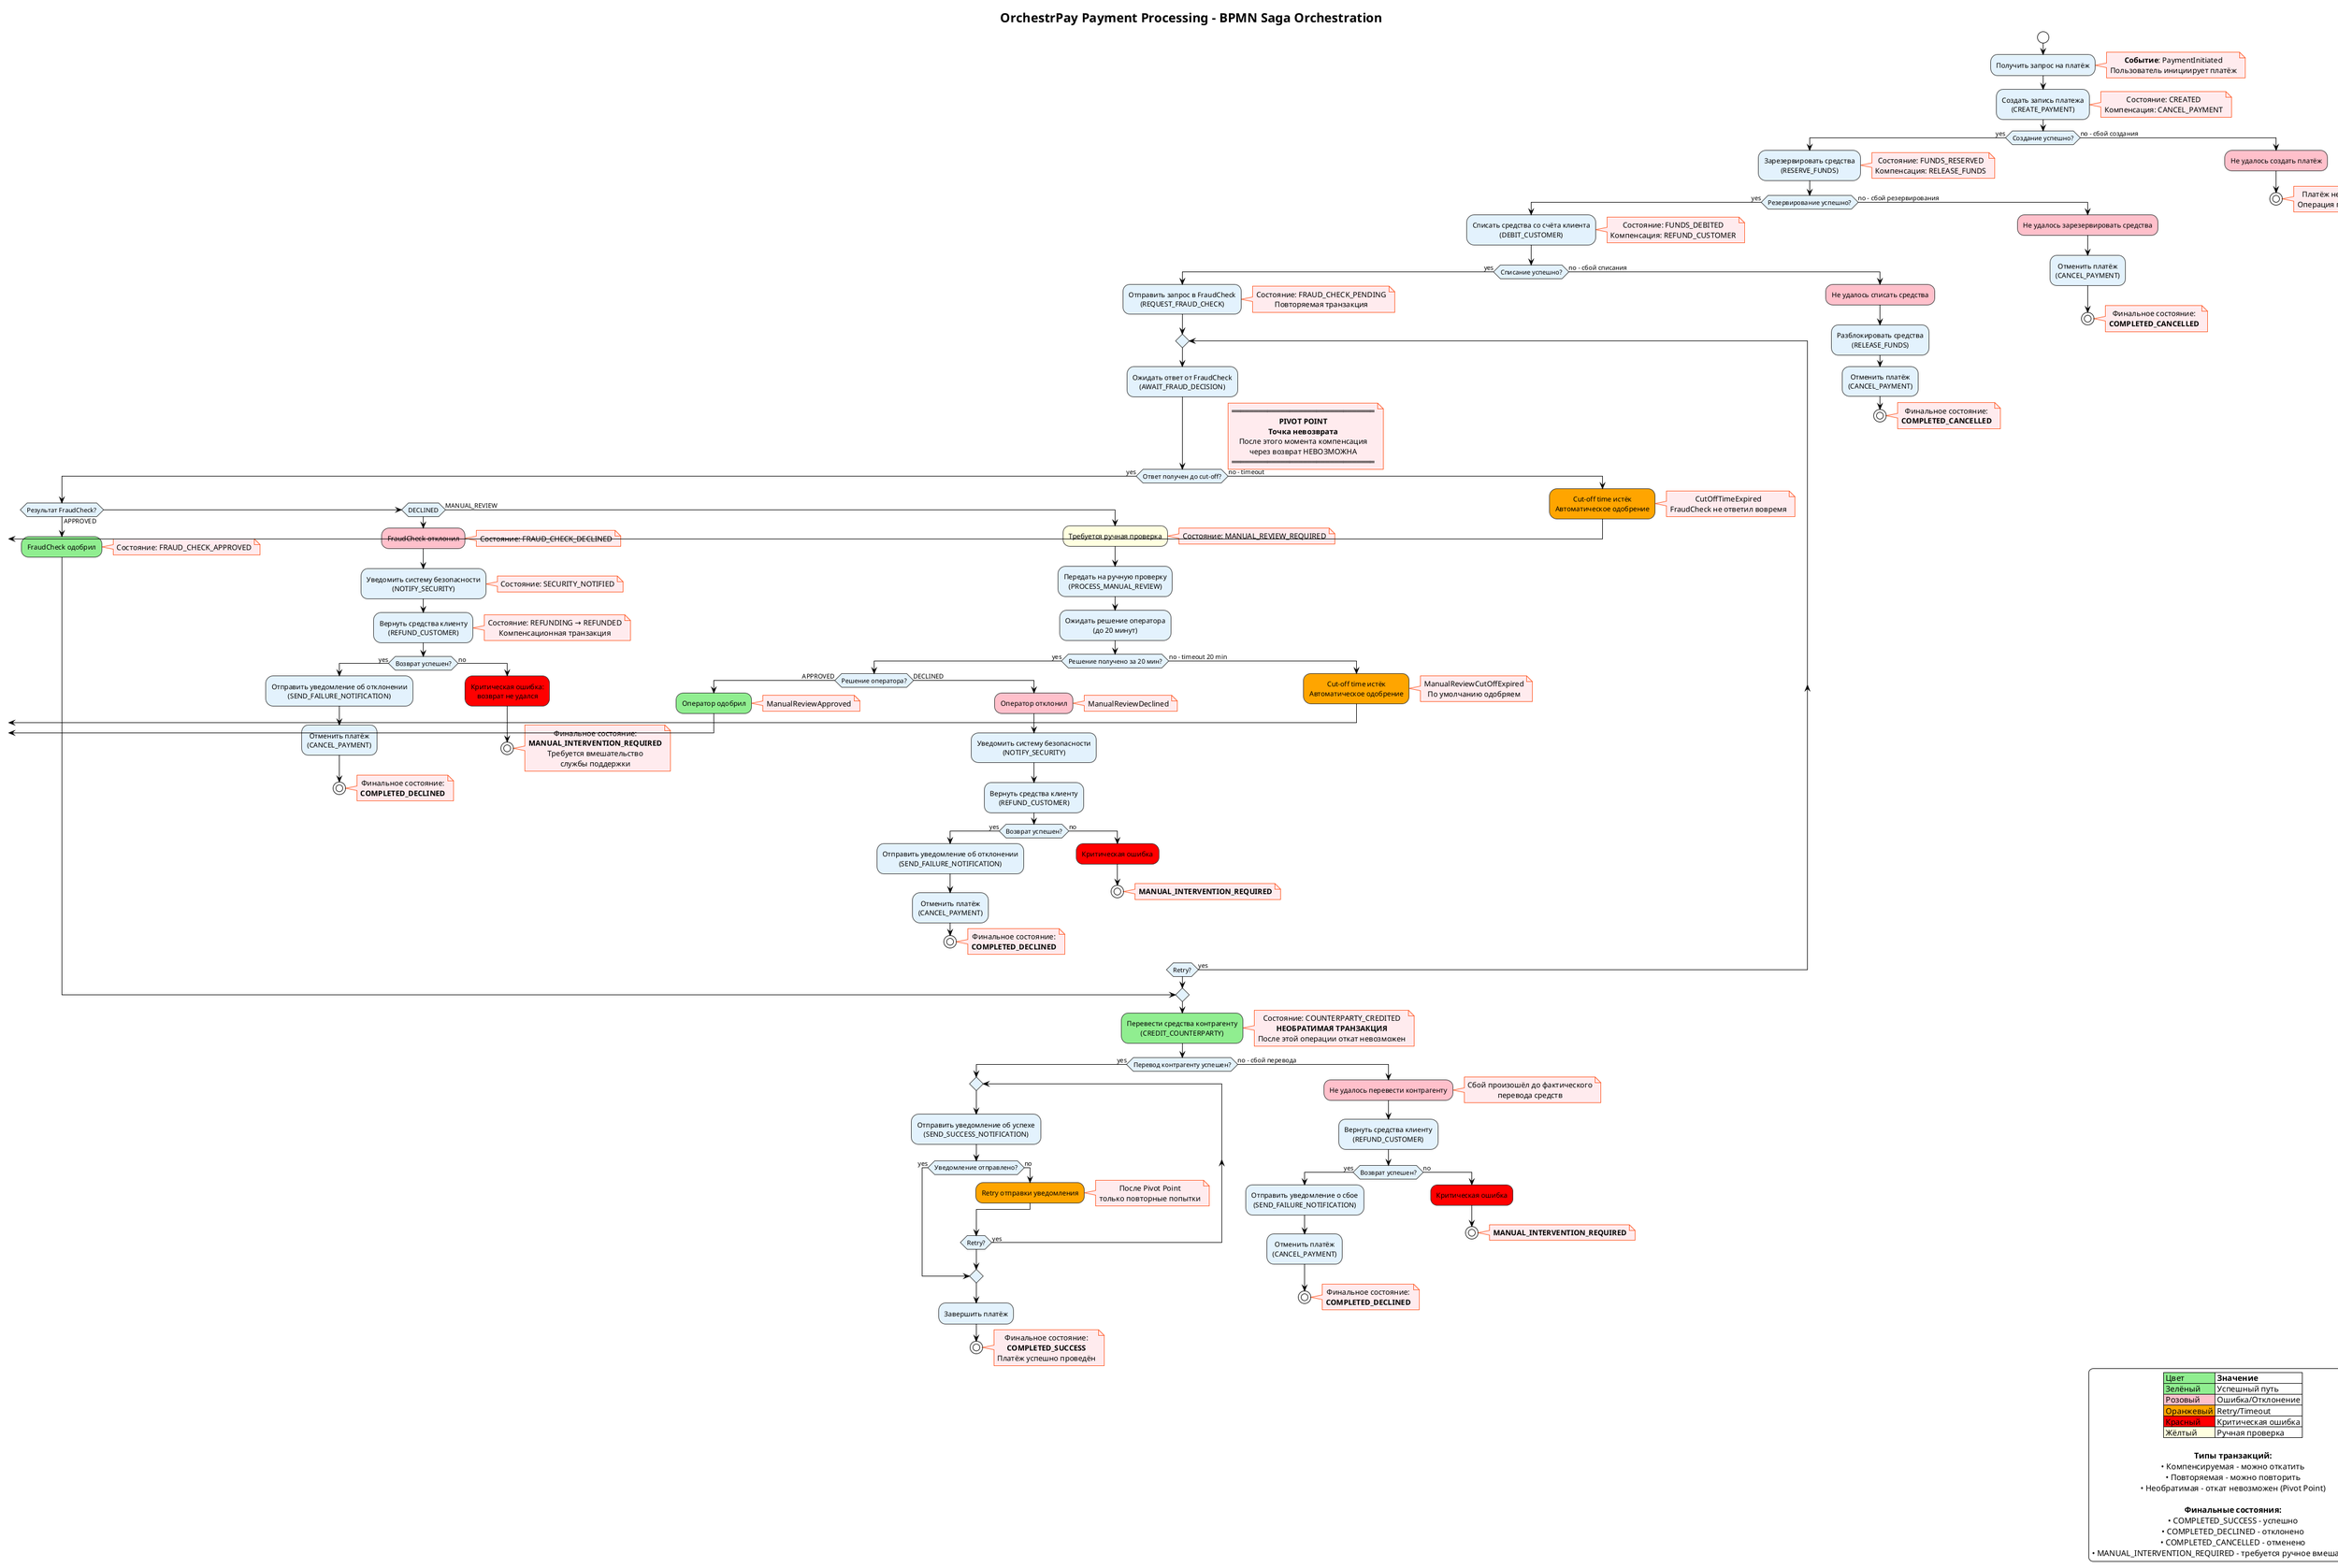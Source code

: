 @startuml Payment Saga BPMN Process
!theme plain
skinparam defaultTextAlignment center
skinparam activityBorderColor #333333
skinparam activityBackgroundColor #E3F2FD
skinparam noteBorderColor #FF5722
skinparam noteBackgroundColor #FFEBEE

title OrchestrPay Payment Processing - BPMN Saga Orchestration

start

:Получить запрос на платёж;
note right
  **Событие**: PaymentInitiated
  Пользователь инициирует платёж
end note

:Создать запись платежа
(CREATE_PAYMENT);
note right
  Состояние: CREATED
  Компенсация: CANCEL_PAYMENT
end note

if (Создание успешно?) then (yes)

  :Зарезервировать средства
  (RESERVE_FUNDS);
  note right
    Состояние: FUNDS_RESERVED
    Компенсация: RELEASE_FUNDS
  end note

  if (Резервирование успешно?) then (yes)

    :Списать средства со счёта клиента
    (DEBIT_CUSTOMER);
    note right
      Состояние: FUNDS_DEBITED
      Компенсация: REFUND_CUSTOMER
    end note

    if (Списание успешно?) then (yes)

      :Отправить запрос в FraudCheck
      (REQUEST_FRAUD_CHECK);
      note right
        Состояние: FRAUD_CHECK_PENDING
        Повторяемая транзакция
      end note

      repeat
        :Ожидать ответ от FraudCheck
        (AWAIT_FRAUD_DECISION);

        if (Ответ получен до cut-off?) then (yes)

          if (Результат FraudCheck?) then (APPROVED)
            #LightGreen:FraudCheck одобрил;
            note right: Состояние: FRAUD_CHECK_APPROVED
            break

          elseif (DECLINED) then
            #Pink:FraudCheck отклонил;
            note right: Состояние: FRAUD_CHECK_DECLINED

            :Уведомить систему безопасности
            (NOTIFY_SECURITY);
            note right: Состояние: SECURITY_NOTIFIED

            :Вернуть средства клиенту
            (REFUND_CUSTOMER);
            note right
              Состояние: REFUNDING → REFUNDED
              Компенсационная транзакция
            end note

            if (Возврат успешен?) then (yes)
              :Отправить уведомление об отклонении
              (SEND_FAILURE_NOTIFICATION);

              :Отменить платёж
              (CANCEL_PAYMENT);

              stop
              note right
                Финальное состояние:
                **COMPLETED_DECLINED**
              end note

            else (no)
              #Red:Критическая ошибка:
              возврат не удался;

              stop
              note right
                Финальное состояние:
                **MANUAL_INTERVENTION_REQUIRED**
                Требуется вмешательство
                службы поддержки
              end note
            endif

          else (MANUAL_REVIEW)
            #LightYellow:Требуется ручная проверка;
            note right
              Состояние: MANUAL_REVIEW_REQUIRED
            end note

            :Передать на ручную проверку
            (PROCESS_MANUAL_REVIEW);

            :Ожидать решение оператора
            (до 20 минут);

            if (Решение получено за 20 мин?) then (yes)

              if (Решение оператора?) then (APPROVED)
                #LightGreen:Оператор одобрил;
                note right: ManualReviewApproved
                break

              else (DECLINED)
                #Pink:Оператор отклонил;
                note right: ManualReviewDeclined

                :Уведомить систему безопасности
                (NOTIFY_SECURITY);

                :Вернуть средства клиенту
                (REFUND_CUSTOMER);

                if (Возврат успешен?) then (yes)
                  :Отправить уведомление об отклонении
                  (SEND_FAILURE_NOTIFICATION);

                  :Отменить платёж
                  (CANCEL_PAYMENT);

                  stop
                  note right
                    Финальное состояние:
                    **COMPLETED_DECLINED**
                  end note

                else (no)
                  #Red:Критическая ошибка;
                  stop
                  note right
                    **MANUAL_INTERVENTION_REQUIRED**
                  end note
                endif
              endif

            else (no - timeout 20 min)
              #Orange:Cut-off time истёк
              Автоматическое одобрение;
              note right
                ManualReviewCutOffExpired
                По умолчанию одобряем
              end note
              break
            endif
          endif

        else (no - timeout)
          #Orange:Cut-off time истёк
          Автоматическое одобрение;
          note right
            CutOffTimeExpired
            FraudCheck не ответил вовремя
          end note
          break
        endif

      repeat while (Retry?) is (yes)

      ' === PIVOT POINT - ТОЧКА НЕВОЗВРАТА ===

      note right
        ════════════════════════════════
        **PIVOT POINT**
        **Точка невозврата**
        После этого момента компенсация
        через возврат НЕВОЗМОЖНА
        ════════════════════════════════
      end note

      #LightGreen:Перевести средства контрагенту
      (CREDIT_COUNTERPARTY);
      note right
        Состояние: COUNTERPARTY_CREDITED
        **НЕОБРАТИМАЯ ТРАНЗАКЦИЯ**
        После этой операции откат невозможен
      end note

      if (Перевод контрагенту успешен?) then (yes)

        ' После Pivot Point только retry, без компенсации
        repeat
          :Отправить уведомление об успехе
          (SEND_SUCCESS_NOTIFICATION);

          if (Уведомление отправлено?) then (yes)
            break
          else (no)
            #Orange:Retry отправки уведомления;
            note right
              После Pivot Point
              только повторные попытки
            end note
          endif
        repeat while (Retry?) is (yes)

        :Завершить платёж;

        stop
        note right
          Финальное состояние:
          **COMPLETED_SUCCESS**
          Платёж успешно проведён
        end note

      else (no - сбой перевода)
        ' Сбой ДО фактического перевода
        #Pink:Не удалось перевести контрагенту;
        note right
          Сбой произошёл до фактического
          перевода средств
        end note

        :Вернуть средства клиенту
        (REFUND_CUSTOMER);

        if (Возврат успешен?) then (yes)
          :Отправить уведомление о сбое
          (SEND_FAILURE_NOTIFICATION);

          :Отменить платёж
          (CANCEL_PAYMENT);

          stop
          note right
            Финальное состояние:
            **COMPLETED_DECLINED**
          end note

        else (no)
          #Red:Критическая ошибка;
          stop
          note right
            **MANUAL_INTERVENTION_REQUIRED**
          end note
        endif
      endif

    else (no - сбой списания)
      #Pink:Не удалось списать средства;

      :Разблокировать средства
      (RELEASE_FUNDS);

      :Отменить платёж
      (CANCEL_PAYMENT);

      stop
      note right
        Финальное состояние:
        **COMPLETED_CANCELLED**
      end note
    endif

  else (no - сбой резервирования)
    #Pink:Не удалось зарезервировать средства;

    :Отменить платёж
    (CANCEL_PAYMENT);

    stop
    note right
      Финальное состояние:
      **COMPLETED_CANCELLED**
    end note
  endif

else (no - сбой создания)
  #Pink:Не удалось создать платёж;

  stop
  note right
    Платёж не создан
    Операция прервана
  end note
endif

legend right
  |<#LightGreen> Цвет |= Значение |
  |<#LightGreen> Зелёный | Успешный путь |
  |<#Pink> Розовый | Ошибка/Отклонение |
  |<#Orange> Оранжевый | Retry/Timeout |
  |<#Red> Красный | Критическая ошибка |
  |<#LightYellow> Жёлтый | Ручная проверка |

  **Типы транзакций:**
  • Компенсируемая - можно откатить
  • Повторяемая - можно повторить
  • Необратимая - откат невозможен (Pivot Point)

  **Финальные состояния:**
  • COMPLETED_SUCCESS - успешно
  • COMPLETED_DECLINED - отклонено
  • COMPLETED_CANCELLED - отменено
  • MANUAL_INTERVENTION_REQUIRED - требуется ручное вмешательство
endlegend

@enduml